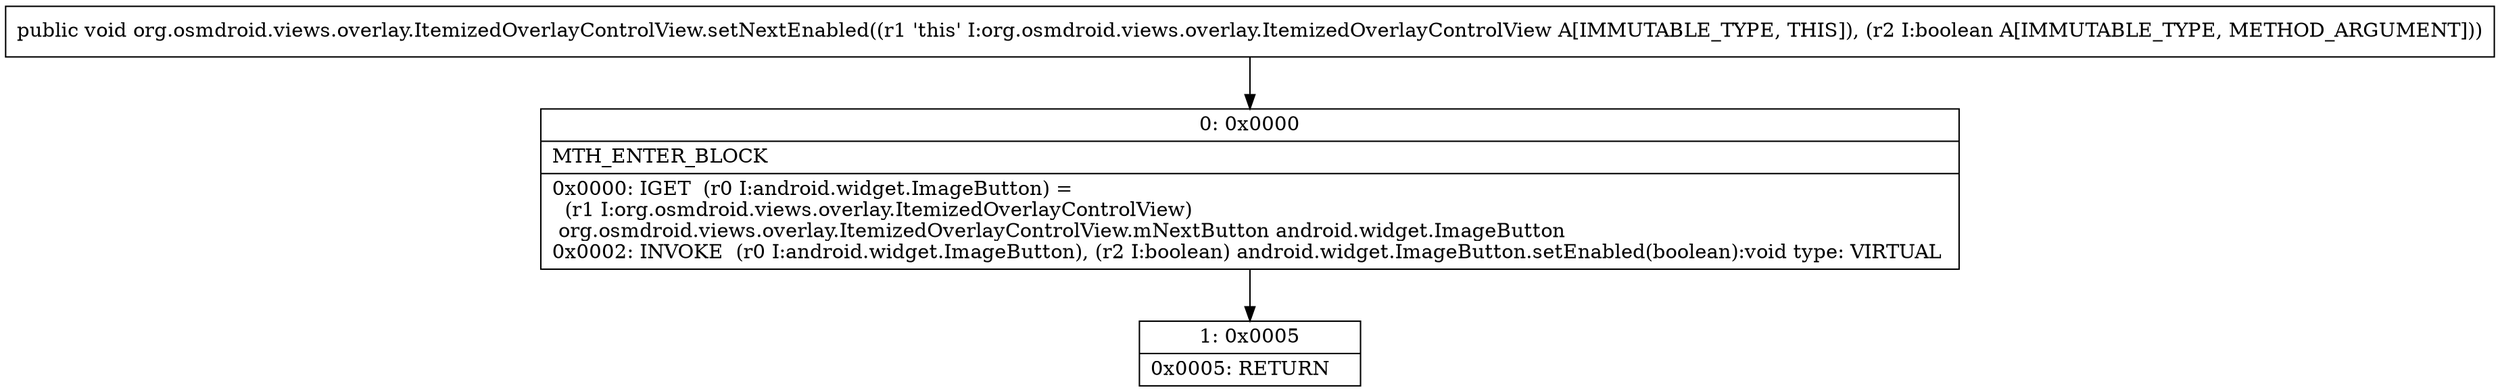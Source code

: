digraph "CFG fororg.osmdroid.views.overlay.ItemizedOverlayControlView.setNextEnabled(Z)V" {
Node_0 [shape=record,label="{0\:\ 0x0000|MTH_ENTER_BLOCK\l|0x0000: IGET  (r0 I:android.widget.ImageButton) = \l  (r1 I:org.osmdroid.views.overlay.ItemizedOverlayControlView)\l org.osmdroid.views.overlay.ItemizedOverlayControlView.mNextButton android.widget.ImageButton \l0x0002: INVOKE  (r0 I:android.widget.ImageButton), (r2 I:boolean) android.widget.ImageButton.setEnabled(boolean):void type: VIRTUAL \l}"];
Node_1 [shape=record,label="{1\:\ 0x0005|0x0005: RETURN   \l}"];
MethodNode[shape=record,label="{public void org.osmdroid.views.overlay.ItemizedOverlayControlView.setNextEnabled((r1 'this' I:org.osmdroid.views.overlay.ItemizedOverlayControlView A[IMMUTABLE_TYPE, THIS]), (r2 I:boolean A[IMMUTABLE_TYPE, METHOD_ARGUMENT])) }"];
MethodNode -> Node_0;
Node_0 -> Node_1;
}

